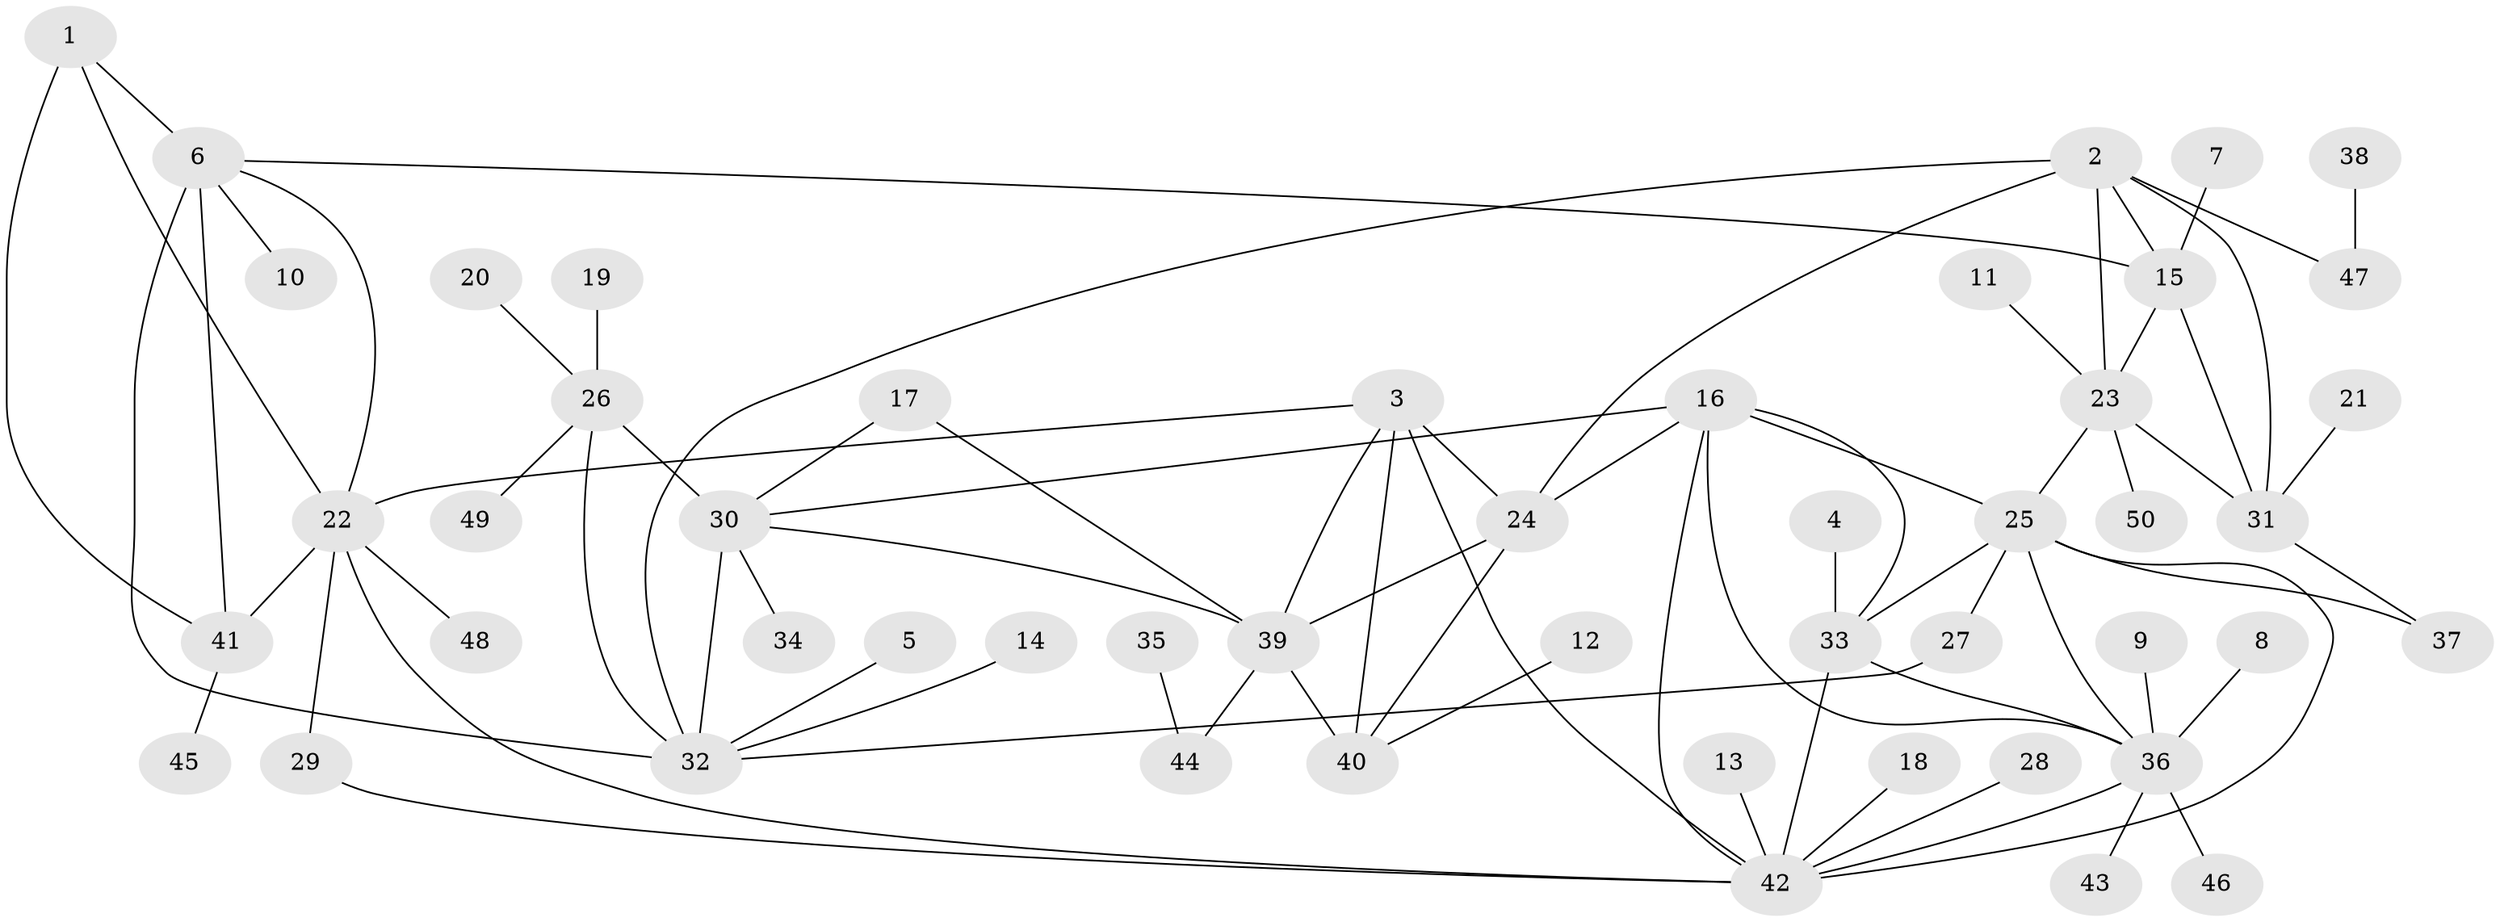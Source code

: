 // original degree distribution, {4: 0.02, 7: 0.06, 9: 0.03, 10: 0.02, 11: 0.01, 5: 0.03, 8: 0.03, 6: 0.04, 12: 0.01, 3: 0.06, 1: 0.59, 2: 0.1}
// Generated by graph-tools (version 1.1) at 2025/02/03/09/25 03:02:39]
// undirected, 50 vertices, 76 edges
graph export_dot {
graph [start="1"]
  node [color=gray90,style=filled];
  1;
  2;
  3;
  4;
  5;
  6;
  7;
  8;
  9;
  10;
  11;
  12;
  13;
  14;
  15;
  16;
  17;
  18;
  19;
  20;
  21;
  22;
  23;
  24;
  25;
  26;
  27;
  28;
  29;
  30;
  31;
  32;
  33;
  34;
  35;
  36;
  37;
  38;
  39;
  40;
  41;
  42;
  43;
  44;
  45;
  46;
  47;
  48;
  49;
  50;
  1 -- 6 [weight=2.0];
  1 -- 22 [weight=2.0];
  1 -- 41 [weight=2.0];
  2 -- 15 [weight=1.0];
  2 -- 23 [weight=1.0];
  2 -- 24 [weight=1.0];
  2 -- 31 [weight=2.0];
  2 -- 32 [weight=1.0];
  2 -- 47 [weight=1.0];
  3 -- 22 [weight=1.0];
  3 -- 24 [weight=2.0];
  3 -- 39 [weight=1.0];
  3 -- 40 [weight=1.0];
  3 -- 42 [weight=1.0];
  4 -- 33 [weight=1.0];
  5 -- 32 [weight=1.0];
  6 -- 10 [weight=1.0];
  6 -- 15 [weight=1.0];
  6 -- 22 [weight=1.0];
  6 -- 32 [weight=1.0];
  6 -- 41 [weight=1.0];
  7 -- 15 [weight=1.0];
  8 -- 36 [weight=1.0];
  9 -- 36 [weight=1.0];
  11 -- 23 [weight=1.0];
  12 -- 40 [weight=1.0];
  13 -- 42 [weight=1.0];
  14 -- 32 [weight=1.0];
  15 -- 23 [weight=1.0];
  15 -- 31 [weight=2.0];
  16 -- 24 [weight=1.0];
  16 -- 25 [weight=1.0];
  16 -- 30 [weight=1.0];
  16 -- 33 [weight=1.0];
  16 -- 36 [weight=1.0];
  16 -- 42 [weight=1.0];
  17 -- 30 [weight=1.0];
  17 -- 39 [weight=1.0];
  18 -- 42 [weight=1.0];
  19 -- 26 [weight=1.0];
  20 -- 26 [weight=1.0];
  21 -- 31 [weight=1.0];
  22 -- 29 [weight=1.0];
  22 -- 41 [weight=1.0];
  22 -- 42 [weight=1.0];
  22 -- 48 [weight=1.0];
  23 -- 25 [weight=1.0];
  23 -- 31 [weight=2.0];
  23 -- 50 [weight=1.0];
  24 -- 39 [weight=2.0];
  24 -- 40 [weight=2.0];
  25 -- 27 [weight=1.0];
  25 -- 33 [weight=1.0];
  25 -- 36 [weight=1.0];
  25 -- 37 [weight=1.0];
  25 -- 42 [weight=1.0];
  26 -- 30 [weight=4.0];
  26 -- 32 [weight=2.0];
  26 -- 49 [weight=1.0];
  27 -- 32 [weight=1.0];
  28 -- 42 [weight=1.0];
  29 -- 42 [weight=1.0];
  30 -- 32 [weight=2.0];
  30 -- 34 [weight=1.0];
  30 -- 39 [weight=1.0];
  31 -- 37 [weight=1.0];
  33 -- 36 [weight=1.0];
  33 -- 42 [weight=1.0];
  35 -- 44 [weight=1.0];
  36 -- 42 [weight=1.0];
  36 -- 43 [weight=1.0];
  36 -- 46 [weight=1.0];
  38 -- 47 [weight=1.0];
  39 -- 40 [weight=1.0];
  39 -- 44 [weight=1.0];
  41 -- 45 [weight=1.0];
}
